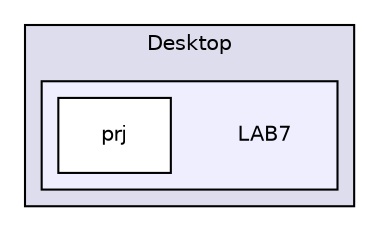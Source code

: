 digraph "C:/Users/Klijek/Desktop/LAB7" {
  compound=true
  node [ fontsize="10", fontname="Helvetica"];
  edge [ labelfontsize="10", labelfontname="Helvetica"];
  subgraph clusterdir_47d29e522f7df2436c16a13c7147de4b {
    graph [ bgcolor="#ddddee", pencolor="black", label="Desktop" fontname="Helvetica", fontsize="10", URL="dir_47d29e522f7df2436c16a13c7147de4b.html"]
  subgraph clusterdir_2e8af807cd518e2335292321bf97e465 {
    graph [ bgcolor="#eeeeff", pencolor="black", label="" URL="dir_2e8af807cd518e2335292321bf97e465.html"];
    dir_2e8af807cd518e2335292321bf97e465 [shape=plaintext label="LAB7"];
    dir_f03408d7c47f330a782ff57cc2a75b25 [shape=box label="prj" color="black" fillcolor="white" style="filled" URL="dir_f03408d7c47f330a782ff57cc2a75b25.html"];
  }
  }
}
